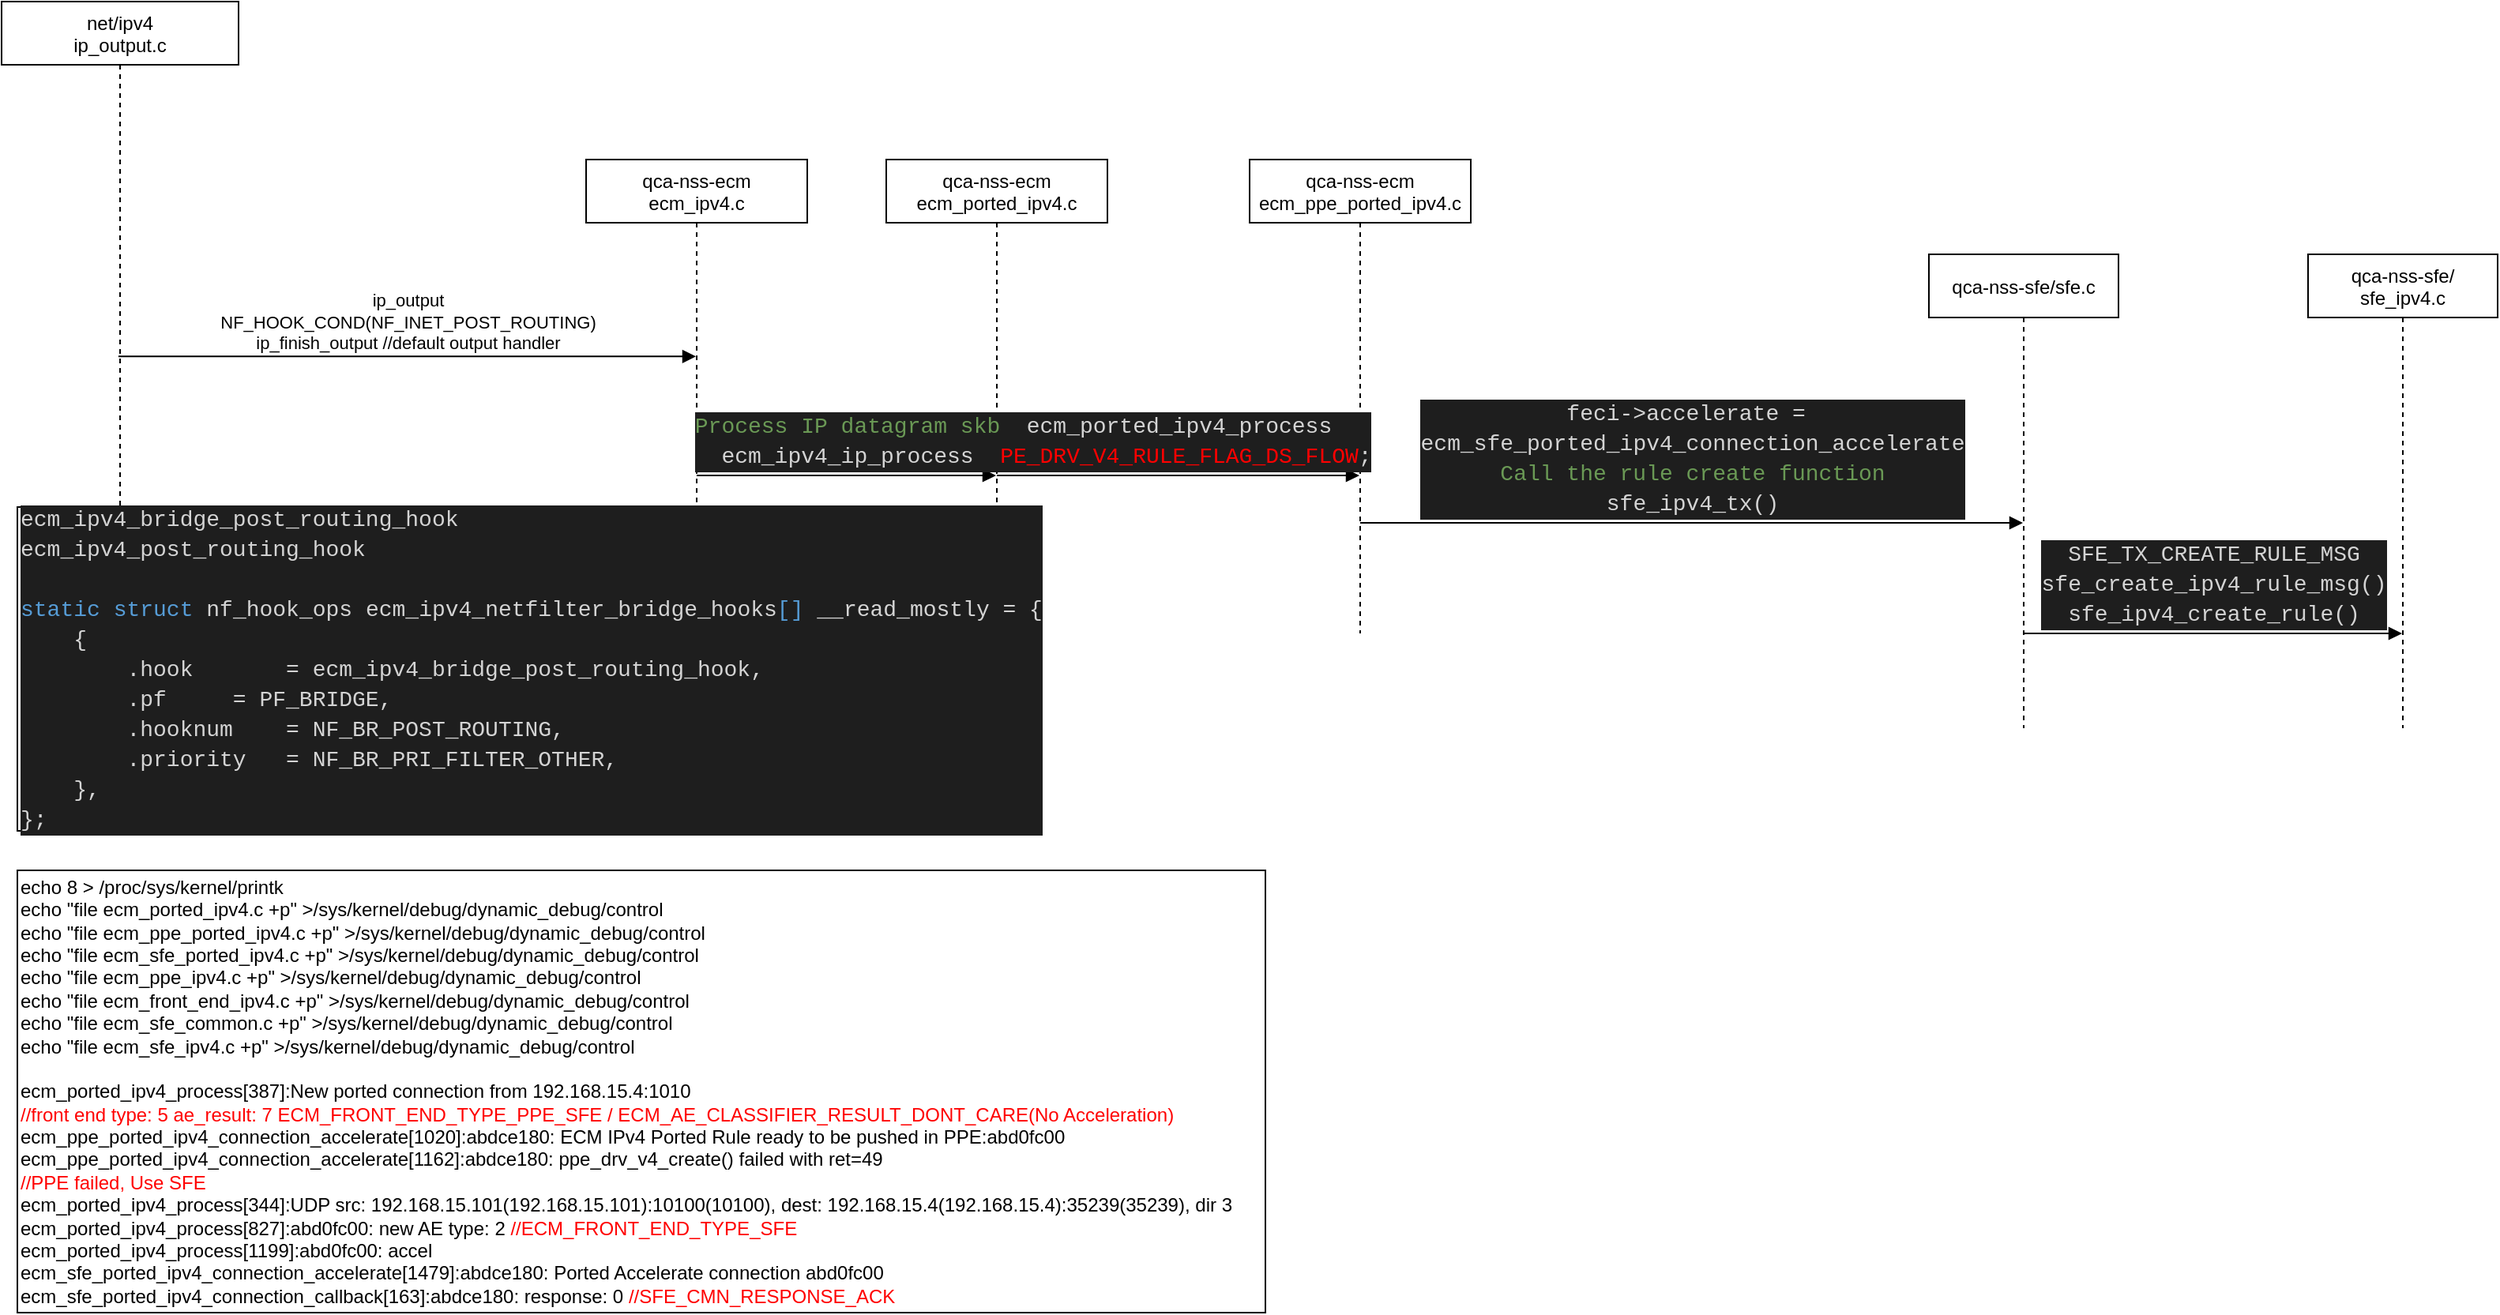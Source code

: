 <mxfile version="13.9.9" type="device"><diagram id="QxeSCS0rZo57oDJaPSWY" name="Page-1"><mxGraphModel dx="4703" dy="2869" grid="1" gridSize="10" guides="1" tooltips="1" connect="1" arrows="1" fold="1" page="1" pageScale="1" pageWidth="850" pageHeight="1100" math="0" shadow="0"><root><mxCell id="0"/><mxCell id="1" parent="0"/><mxCell id="_IUwUS0AmNyhmMdETthu-5" value="qca-nss-sfe/sfe.c" style="shape=umlLifeline;perimeter=lifelinePerimeter;container=1;collapsible=0;recursiveResize=0;rounded=0;shadow=0;strokeWidth=1;" vertex="1" parent="1"><mxGeometry x="-480" y="-940" width="120" height="300" as="geometry"/></mxCell><mxCell id="_IUwUS0AmNyhmMdETthu-23" value="&lt;div style=&quot;color: rgb(212 , 212 , 212) ; background-color: rgb(30 , 30 , 30) ; font-family: &amp;#34;consolas&amp;#34; , &amp;#34;courier new&amp;#34; , monospace ; font-size: 14px ; line-height: 19px&quot;&gt;&lt;div style=&quot;line-height: 19px&quot;&gt;SFE_TX_CREATE_RULE_MSG&lt;/div&gt;&lt;/div&gt;&lt;div style=&quot;color: rgb(212 , 212 , 212) ; background-color: rgb(30 , 30 , 30) ; font-family: &amp;#34;consolas&amp;#34; , &amp;#34;courier new&amp;#34; , monospace ; font-size: 14px ; line-height: 19px&quot;&gt;sfe_create_ipv4_rule_msg()&lt;/div&gt;&lt;div style=&quot;color: rgb(212 , 212 , 212) ; background-color: rgb(30 , 30 , 30) ; font-family: &amp;#34;consolas&amp;#34; , &amp;#34;courier new&amp;#34; , monospace ; font-size: 14px ; line-height: 19px&quot;&gt;&lt;div style=&quot;font-family: &amp;#34;consolas&amp;#34; , &amp;#34;courier new&amp;#34; , monospace ; line-height: 19px&quot;&gt;sfe_ipv4_create_rule()&lt;/div&gt;&lt;/div&gt;" style="html=1;verticalAlign=bottom;endArrow=block;" edge="1" parent="_IUwUS0AmNyhmMdETthu-5" target="_IUwUS0AmNyhmMdETthu-22"><mxGeometry width="80" relative="1" as="geometry"><mxPoint x="60" y="240" as="sourcePoint"/><mxPoint x="140" y="240" as="targetPoint"/></mxGeometry></mxCell><mxCell id="_IUwUS0AmNyhmMdETthu-7" value="qca-nss-ecm&#10;ecm_ppe_ported_ipv4.c" style="shape=umlLifeline;perimeter=lifelinePerimeter;container=1;collapsible=0;recursiveResize=0;rounded=0;shadow=0;strokeWidth=1;" vertex="1" parent="1"><mxGeometry x="-910" y="-1000" width="140" height="300" as="geometry"/></mxCell><mxCell id="_IUwUS0AmNyhmMdETthu-8" value="&lt;div style=&quot;color: rgb(212 , 212 , 212) ; background-color: rgb(30 , 30 , 30) ; font-family: &amp;#34;consolas&amp;#34; , &amp;#34;courier new&amp;#34; , monospace ; font-size: 14px ; line-height: 19px&quot;&gt;&lt;div style=&quot;font-family: &amp;#34;consolas&amp;#34; , &amp;#34;courier new&amp;#34; , monospace ; line-height: 19px&quot;&gt;feci-&amp;gt;accelerate =&amp;nbsp;&lt;/div&gt;&lt;/div&gt;&lt;div style=&quot;color: rgb(212 , 212 , 212) ; background-color: rgb(30 , 30 , 30) ; font-family: &amp;#34;consolas&amp;#34; , &amp;#34;courier new&amp;#34; , monospace ; font-size: 14px ; line-height: 19px&quot;&gt;&lt;div style=&quot;font-family: &amp;#34;consolas&amp;#34; , &amp;#34;courier new&amp;#34; , monospace ; line-height: 19px&quot;&gt;ecm_sfe_ported_ipv4_connection_accelerate&lt;/div&gt;&lt;div style=&quot;font-family: &amp;#34;consolas&amp;#34; , &amp;#34;courier new&amp;#34; , monospace ; line-height: 19px&quot;&gt;&lt;div style=&quot;font-family: &amp;#34;consolas&amp;#34; , &amp;#34;courier new&amp;#34; , monospace ; line-height: 19px&quot;&gt;&lt;span style=&quot;color: #6a9955&quot;&gt;Call the rule create function&lt;/span&gt;&lt;/div&gt;&lt;div style=&quot;font-family: &amp;#34;consolas&amp;#34; , &amp;#34;courier new&amp;#34; , monospace ; line-height: 19px&quot;&gt;&lt;div style=&quot;font-family: &amp;#34;consolas&amp;#34; , &amp;#34;courier new&amp;#34; , monospace ; line-height: 19px&quot;&gt;sfe_ipv4_tx()&lt;/div&gt;&lt;/div&gt;&lt;/div&gt;&lt;/div&gt;" style="html=1;verticalAlign=bottom;endArrow=block;" edge="1" parent="_IUwUS0AmNyhmMdETthu-7" target="_IUwUS0AmNyhmMdETthu-5"><mxGeometry width="80" relative="1" as="geometry"><mxPoint x="70" y="230" as="sourcePoint"/><mxPoint x="130" y="230" as="targetPoint"/></mxGeometry></mxCell><mxCell id="_IUwUS0AmNyhmMdETthu-9" value="qca-nss-ecm&#10;ecm_ported_ipv4.c" style="shape=umlLifeline;perimeter=lifelinePerimeter;container=1;collapsible=0;recursiveResize=0;rounded=0;shadow=0;strokeWidth=1;" vertex="1" parent="1"><mxGeometry x="-1140" y="-1000" width="140" height="300" as="geometry"/></mxCell><mxCell id="_IUwUS0AmNyhmMdETthu-10" value="&lt;div style=&quot;color: rgb(212 , 212 , 212) ; background-color: rgb(30 , 30 , 30) ; font-family: &amp;#34;consolas&amp;#34; , &amp;#34;courier new&amp;#34; , monospace ; font-size: 14px ; line-height: 19px&quot;&gt;ecm_ported_ipv4_process&lt;/div&gt;&lt;div style=&quot;background-color: rgb(30 , 30 , 30) ; font-family: &amp;#34;consolas&amp;#34; , &amp;#34;courier new&amp;#34; , monospace ; font-size: 14px ; line-height: 19px&quot;&gt;&lt;div style=&quot;font-family: &amp;#34;consolas&amp;#34; , &amp;#34;courier new&amp;#34; , monospace ; line-height: 19px&quot;&gt;&lt;font color=&quot;#ff0000&quot;&gt;PPE_DRV_V4_RULE_FLAG_DS_FLOW&lt;/font&gt;&lt;font color=&quot;#d4d4d4&quot;&gt;;&lt;/font&gt;&lt;/div&gt;&lt;/div&gt;" style="html=1;verticalAlign=bottom;endArrow=block;" edge="1" parent="_IUwUS0AmNyhmMdETthu-9" target="_IUwUS0AmNyhmMdETthu-7"><mxGeometry width="80" relative="1" as="geometry"><mxPoint x="70" y="200" as="sourcePoint"/><mxPoint x="150" y="200" as="targetPoint"/></mxGeometry></mxCell><mxCell id="_IUwUS0AmNyhmMdETthu-11" value="qca-nss-ecm&#10;ecm_ipv4.c" style="shape=umlLifeline;perimeter=lifelinePerimeter;container=1;collapsible=0;recursiveResize=0;rounded=0;shadow=0;strokeWidth=1;" vertex="1" parent="1"><mxGeometry x="-1330" y="-1000" width="140" height="300" as="geometry"/></mxCell><mxCell id="_IUwUS0AmNyhmMdETthu-12" value="&lt;div style=&quot;color: rgb(212 , 212 , 212) ; background-color: rgb(30 , 30 , 30) ; font-family: &amp;#34;consolas&amp;#34; , &amp;#34;courier new&amp;#34; , monospace ; font-size: 14px ; line-height: 19px&quot;&gt;&lt;div style=&quot;font-family: &amp;#34;consolas&amp;#34; , &amp;#34;courier new&amp;#34; , monospace ; line-height: 19px&quot;&gt;&lt;div style=&quot;font-family: &amp;#34;consolas&amp;#34; , &amp;#34;courier new&amp;#34; , monospace ; line-height: 19px&quot;&gt;&lt;span style=&quot;color: #6a9955&quot;&gt;Process IP datagram skb&lt;/span&gt;&lt;/div&gt;&lt;/div&gt;&lt;div style=&quot;font-family: &amp;#34;consolas&amp;#34; , &amp;#34;courier new&amp;#34; , monospace ; line-height: 19px&quot;&gt;ecm_ipv4_ip_process&lt;/div&gt;&lt;/div&gt;" style="html=1;verticalAlign=bottom;endArrow=block;" edge="1" parent="_IUwUS0AmNyhmMdETthu-11" target="_IUwUS0AmNyhmMdETthu-9"><mxGeometry width="80" relative="1" as="geometry"><mxPoint x="70" y="200" as="sourcePoint"/><mxPoint x="150" y="200" as="targetPoint"/></mxGeometry></mxCell><mxCell id="_IUwUS0AmNyhmMdETthu-13" value="&lt;div style=&quot;color: rgb(212 , 212 , 212) ; background-color: rgb(30 , 30 , 30) ; font-family: &amp;#34;consolas&amp;#34; , &amp;#34;courier new&amp;#34; , monospace ; font-size: 14px ; line-height: 19px&quot;&gt;ecm_ipv4_bridge_post_routing_hook&lt;/div&gt;&lt;div style=&quot;color: rgb(212 , 212 , 212) ; background-color: rgb(30 , 30 , 30) ; font-family: &amp;#34;consolas&amp;#34; , &amp;#34;courier new&amp;#34; , monospace ; font-size: 14px ; line-height: 19px&quot;&gt;&lt;div style=&quot;line-height: 19px&quot;&gt;ecm_ipv4_post_routing_hook&lt;/div&gt;&lt;div style=&quot;line-height: 19px&quot;&gt;&lt;br&gt;&lt;/div&gt;&lt;div style=&quot;line-height: 19px&quot;&gt;&lt;div style=&quot;font-family: &amp;#34;consolas&amp;#34; , &amp;#34;courier new&amp;#34; , monospace ; line-height: 19px&quot;&gt;&lt;div&gt;&lt;span style=&quot;color: #569cd6&quot;&gt;static&lt;/span&gt; &lt;span style=&quot;color: #569cd6&quot;&gt;struct&lt;/span&gt; nf_hook_ops ecm_ipv4_netfilter_bridge_hooks&lt;span style=&quot;color: #569cd6&quot;&gt;[]&lt;/span&gt; __read_mostly = {&lt;/div&gt;&lt;div&gt;&amp;nbsp; &amp;nbsp; {&lt;/div&gt;&lt;div&gt;&amp;nbsp; &amp;nbsp; &amp;nbsp; &amp;nbsp; .hook &amp;nbsp; &amp;nbsp; &amp;nbsp; = ecm_ipv4_bridge_post_routing_hook,&lt;/div&gt;&lt;div&gt;&amp;nbsp; &amp;nbsp; &amp;nbsp; &amp;nbsp; .pf &amp;nbsp; &amp;nbsp; = PF_BRIDGE,&lt;/div&gt;&lt;div&gt;&amp;nbsp; &amp;nbsp; &amp;nbsp; &amp;nbsp; .hooknum &amp;nbsp; &amp;nbsp;= NF_BR_POST_ROUTING,&lt;/div&gt;&lt;div&gt;&amp;nbsp; &amp;nbsp; &amp;nbsp; &amp;nbsp; .priority &amp;nbsp; = NF_BR_PRI_FILTER_OTHER,&lt;/div&gt;&lt;div&gt;&amp;nbsp; &amp;nbsp; },&lt;/div&gt;&lt;div&gt;};&lt;/div&gt;&lt;/div&gt;&lt;/div&gt;&lt;/div&gt;" style="html=1;align=left;" vertex="1" parent="1"><mxGeometry x="-1690" y="-780" width="590" height="205" as="geometry"/></mxCell><mxCell id="_IUwUS0AmNyhmMdETthu-16" value="net/ipv4&#10;ip_output.c" style="shape=umlLifeline;perimeter=lifelinePerimeter;container=1;collapsible=0;recursiveResize=0;rounded=0;shadow=0;strokeWidth=1;" vertex="1" parent="1"><mxGeometry x="-1700" y="-1100" width="150" height="320" as="geometry"/></mxCell><mxCell id="_IUwUS0AmNyhmMdETthu-17" value="ip_output&lt;br&gt;NF_HOOK_COND(NF_INET_POST_ROUTING)&lt;br&gt;ip_finish_output //default output handler" style="html=1;verticalAlign=bottom;endArrow=block;exitX=0.493;exitY=0.702;exitDx=0;exitDy=0;exitPerimeter=0;" edge="1" parent="1" source="_IUwUS0AmNyhmMdETthu-16" target="_IUwUS0AmNyhmMdETthu-11"><mxGeometry width="80" relative="1" as="geometry"><mxPoint x="-1830" y="-890" as="sourcePoint"/><mxPoint x="-1750" y="-890" as="targetPoint"/></mxGeometry></mxCell><mxCell id="_IUwUS0AmNyhmMdETthu-21" value="&lt;div&gt;echo 8 &amp;gt; /proc/sys/kernel/printk&lt;/div&gt;&lt;div&gt;&lt;div&gt;echo &quot;file ecm_ported_ipv4.c +p&quot; &amp;gt;/sys/kernel/debug/dynamic_debug/control&lt;/div&gt;&lt;div&gt;echo &quot;file ecm_ppe_ported_ipv4.c +p&quot; &amp;gt;/sys/kernel/debug/dynamic_debug/control&lt;/div&gt;&lt;div&gt;echo &quot;file ecm_sfe_ported_ipv4.c +p&quot; &amp;gt;/sys/kernel/debug/dynamic_debug/control&lt;/div&gt;&lt;div&gt;echo &quot;file ecm_ppe_ipv4.c +p&quot; &amp;gt;/sys/kernel/debug/dynamic_debug/control&lt;/div&gt;&lt;div&gt;echo &quot;file ecm_front_end_ipv4.c +p&quot; &amp;gt;/sys/kernel/debug/dynamic_debug/control&lt;/div&gt;&lt;div&gt;echo &quot;file ecm_sfe_common.c +p&quot; &amp;gt;/sys/kernel/debug/dynamic_debug/control&lt;/div&gt;&lt;div&gt;echo &quot;file ecm_sfe_ipv4.c +p&quot; &amp;gt;/sys/kernel/debug/dynamic_debug/control&lt;/div&gt;&lt;/div&gt;&lt;div&gt;&lt;br&gt;&lt;/div&gt;ecm_ported_ipv4_process[387]:New ported connection from 192.168.15.4:1010&lt;br&gt;&lt;span style=&quot;color: rgb(255 , 0 , 0)&quot;&gt;//&lt;/span&gt;&lt;span style=&quot;color: rgb(255 , 0 , 0)&quot;&gt;front end type: 5 ae_result: 7&amp;nbsp;&lt;/span&gt;&lt;span style=&quot;color: rgb(255 , 0 , 0)&quot;&gt;ECM_FRONT_END_TYPE_PPE_SFE / ECM_AE_CLASSIFIER_RESULT_DONT_CARE(No Acceleration)&lt;/span&gt;&lt;span style=&quot;color: rgb(255 , 0 , 0)&quot;&gt;&lt;br&gt;&lt;/span&gt;ecm_ppe_ported_ipv4_connection_accelerate[1020]:abdce180: ECM IPv4 Ported Rule ready to be pushed in PPE:abd0fc00&lt;br&gt;ecm_ppe_ported_ipv4_connection_accelerate[1162]:abdce180: ppe_drv_v4_create() failed with ret=49&lt;br&gt;&lt;font color=&quot;#ff0000&quot;&gt;//PPE failed, Use SFE&lt;/font&gt;&lt;br&gt;ecm_ported_ipv4_process[344]:UDP src: 192.168.15.101(192.168.15.101):10100(10100), dest: 192.168.15.4(192.168.15.4):35239(35239), dir 3&lt;br&gt;ecm_ported_ipv4_process[827]:abd0fc00: new AE type: 2 &lt;font color=&quot;#ff0000&quot;&gt;//ECM_FRONT_END_TYPE_SFE&lt;br&gt;&lt;/font&gt;ecm_ported_ipv4_process[1199]:abd0fc00: accel&lt;br&gt;ecm_sfe_ported_ipv4_connection_accelerate[1479]:abdce180: Ported Accelerate connection abd0fc00&lt;br&gt;ecm_sfe_ported_ipv4_connection_callback[163]:abdce180: response: 0 &lt;font color=&quot;#ff0000&quot;&gt;//SFE_CMN_RESPONSE_ACK&lt;/font&gt;" style="rounded=0;whiteSpace=wrap;html=1;align=left;" vertex="1" parent="1"><mxGeometry x="-1690" y="-550" width="790" height="280" as="geometry"/></mxCell><mxCell id="_IUwUS0AmNyhmMdETthu-22" value="qca-nss-sfe/&#10;sfe_ipv4.c" style="shape=umlLifeline;perimeter=lifelinePerimeter;container=1;collapsible=0;recursiveResize=0;rounded=0;shadow=0;strokeWidth=1;" vertex="1" parent="1"><mxGeometry x="-240" y="-940" width="120" height="300" as="geometry"/></mxCell></root></mxGraphModel></diagram></mxfile>
